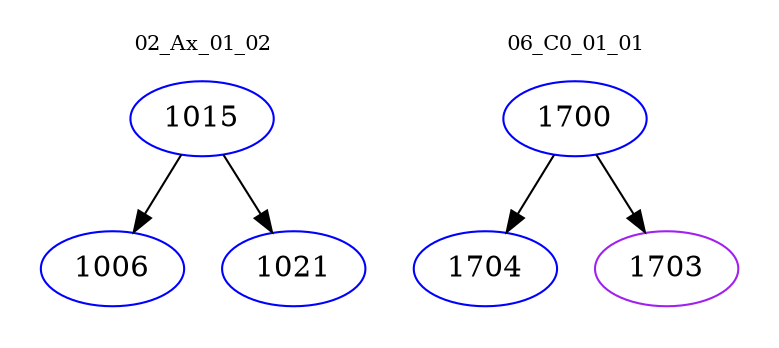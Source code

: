 digraph{
subgraph cluster_0 {
color = white
label = "02_Ax_01_02";
fontsize=10;
T0_1015 [label="1015", color="blue"]
T0_1015 -> T0_1006 [color="black"]
T0_1006 [label="1006", color="blue"]
T0_1015 -> T0_1021 [color="black"]
T0_1021 [label="1021", color="blue"]
}
subgraph cluster_1 {
color = white
label = "06_C0_01_01";
fontsize=10;
T1_1700 [label="1700", color="blue"]
T1_1700 -> T1_1704 [color="black"]
T1_1704 [label="1704", color="blue"]
T1_1700 -> T1_1703 [color="black"]
T1_1703 [label="1703", color="purple"]
}
}
